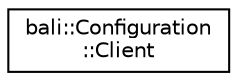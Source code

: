 digraph "Graphical Class Hierarchy"
{
  edge [fontname="Helvetica",fontsize="10",labelfontname="Helvetica",labelfontsize="10"];
  node [fontname="Helvetica",fontsize="10",shape=record];
  rankdir="LR";
  Node1 [label="bali::Configuration\l::Client",height=0.2,width=0.4,color="black", fillcolor="white", style="filled",URL="$structbali_1_1_configuration_1_1_client.html"];
}
